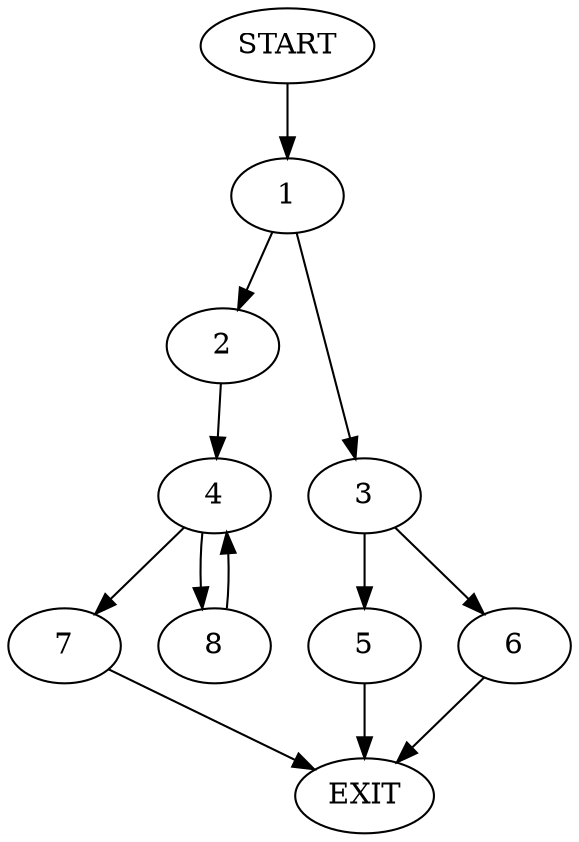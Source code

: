 digraph {
0 [label="START"]
9 [label="EXIT"]
0 -> 1
1 -> 2
1 -> 3
2 -> 4
3 -> 5
3 -> 6
5 -> 9
6 -> 9
4 -> 7
4 -> 8
7 -> 9
8 -> 4
}
